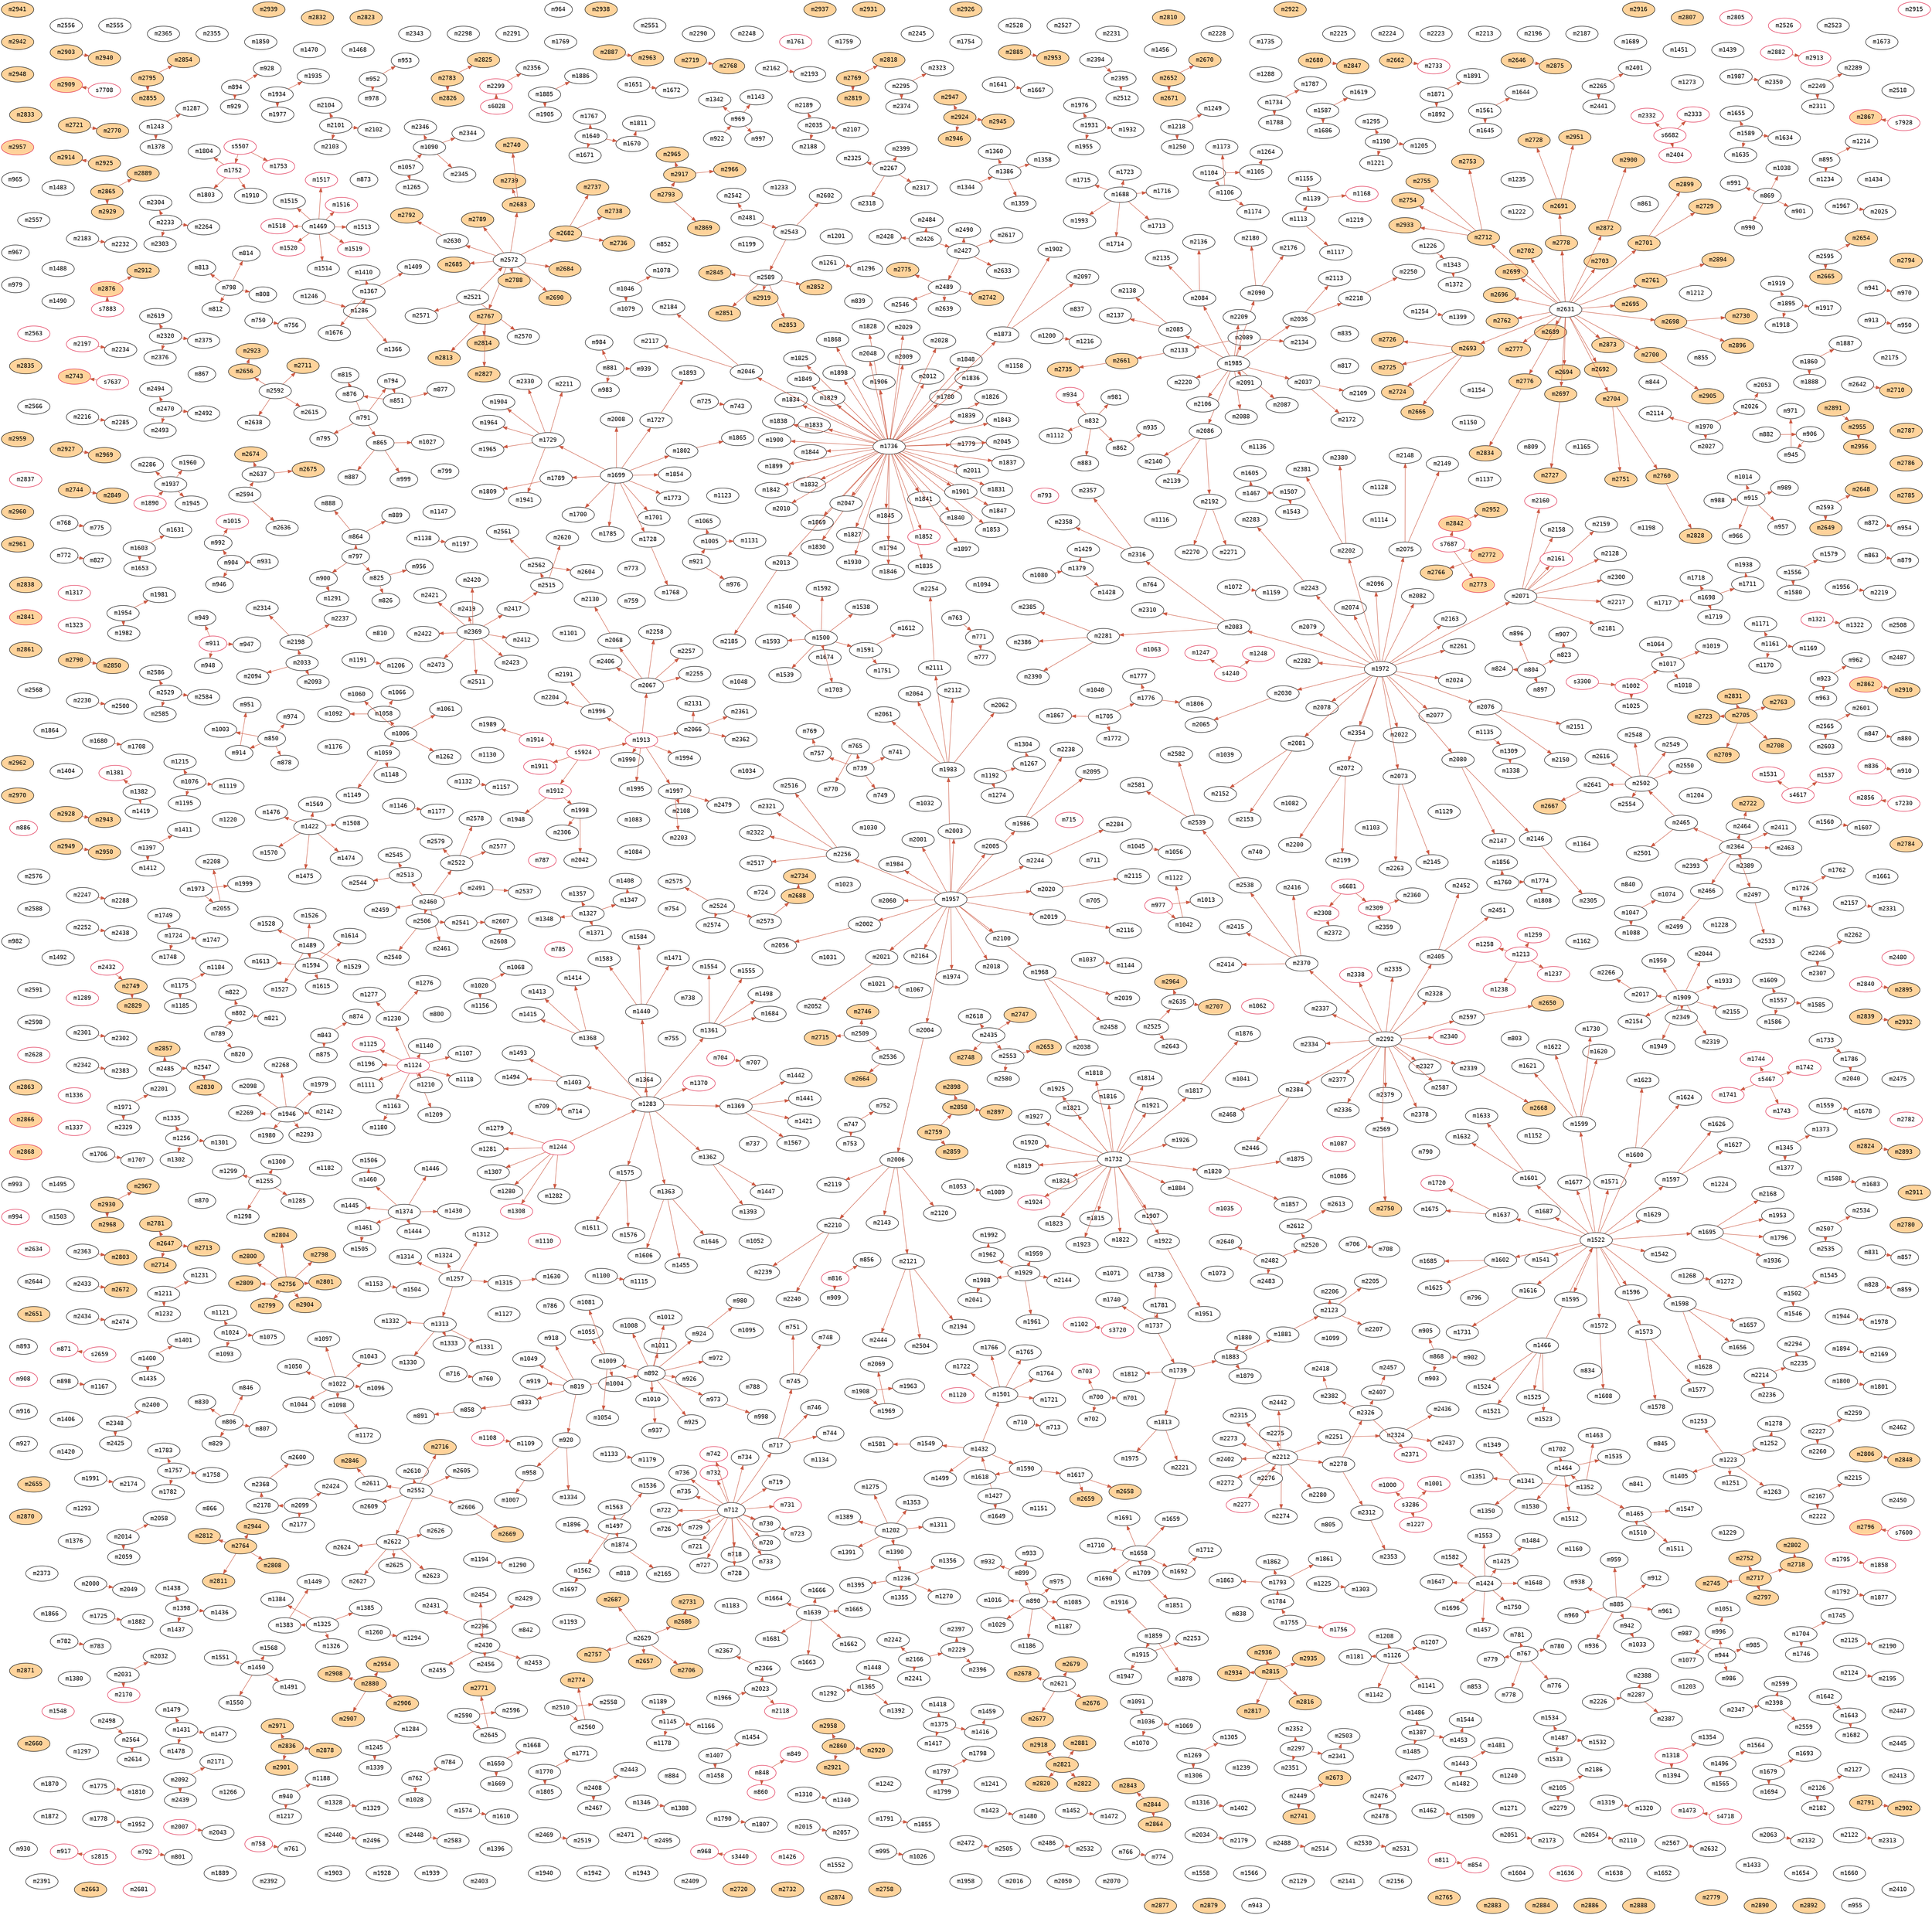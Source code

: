 digraph infections {
	graph [
		charset = "UTF-8",
		layout = fdp
	];
	node [
		fontname="Inconsolata",
		fontcolor = black,
		style = "solid,filled",
		color = black
		fillcolor = white
	];
	edge [
		color = coral3
	];
	m700;
	m701;
	m702;
	m703[color=crimson];
	m704[color=crimson];
	m705;
	m706;
	m707;
	m708;
	m709;
	m710;
	m711;
	m712;
	m713;
	m714;
	m715[color=crimson];
	m716;
	m717;
	m718;
	m719;
	m720;
	m721;
	m722;
	m723;
	m724;
	m725;
	m726;
	m727;
	m728;
	m729;
	m730;
	m731[color=crimson];
	m732[color=crimson];
	m733;
	m734;
	m735;
	m736;
	m737;
	m738;
	m739;
	m740;
	m741;
	m742[color=crimson];
	m743;
	m744;
	m745;
	m746;
	m747;
	m748;
	m749;
	m750;
	m751;
	m752;
	m753;
	m754;
	m755;
	m756;
	m757;
	m758[color=crimson];
	m759;
	m760;
	m761;
	m762;
	m763;
	m764;
	m765;
	m766;
	m767;
	m768;
	m769;
	m770;
	m771;
	m772;
	m773;
	m774;
	m775;
	m776;
	m777;
	m778;
	m779;
	m780;
	m781;
	m782;
	m783;
	m784;
	m785[color=crimson];
	m786;
	m787[color=crimson];
	m788;
	m789;
	m790;
	m791;
	m792[color=crimson];
	m793[color=crimson];
	m794;
	m795;
	m796;
	m797;
	m798;
	m799;
	m800;
	m801;
	m802;
	m803;
	m804;
	m805;
	m806;
	m807;
	m808;
	m809;
	m810;
	m811[color=crimson];
	m812;
	m813;
	m814;
	m815;
	m816[color=crimson];
	m817;
	m818;
	m819;
	m820;
	m821;
	m822;
	m823;
	m824;
	m825;
	m826;
	m827;
	m828;
	m829;
	m830;
	m831;
	m832;
	m833;
	m834;
	m835;
	m836[color=crimson];
	m837;
	m838;
	m839;
	m840;
	m841;
	m842;
	m843;
	m844;
	m845;
	m846;
	m847;
	m848[color=crimson];
	m849[color=crimson];
	m850;
	m851;
	m852;
	m853;
	m854[color=crimson];
	m855;
	m856;
	m857;
	m858;
	m859;
	m860[color=crimson];
	m861;
	m862;
	m863;
	m864;
	m865;
	m866;
	m867;
	m868;
	m869;
	m870;
	m871[color=crimson];
	m872;
	m873;
	m874;
	m875;
	m876;
	m877;
	m878;
	m879;
	m880;
	m881;
	m882;
	m883;
	m884;
	m885;
	m886[color=crimson];
	m887;
	m888;
	m889;
	m890;
	m891;
	m892;
	m893;
	m894;
	m895;
	m896;
	m897;
	m898;
	m899;
	m900;
	m901;
	m902;
	m903;
	m904;
	m905;
	m906;
	m907;
	m908[color=crimson];
	m909;
	m910;
	m911[color=crimson];
	m912;
	m913;
	m914;
	m915;
	m916;
	m917[color=crimson];
	m918;
	m919;
	m920;
	m921;
	m922;
	m923;
	m924;
	m925;
	m926;
	m927;
	m928;
	m929;
	m930;
	m931;
	m932;
	m933;
	m934[color=crimson];
	m935;
	m936;
	m937;
	m938;
	m939;
	m940;
	m941;
	m942;
	m943;
	m944;
	m945;
	m946;
	m947;
	m948;
	m949;
	m950;
	m951;
	m952;
	m953;
	m954;
	m955;
	m956;
	m957;
	m958;
	m959;
	m960;
	m961;
	m962;
	m963;
	m964;
	m965;
	m966;
	m967;
	m968[color=crimson];
	m969;
	m970;
	m971;
	m972;
	m973;
	m974;
	m975;
	m976;
	m977[color=crimson];
	m978;
	m979;
	m980;
	m981;
	m982;
	m983;
	m984;
	m985;
	m986;
	m987;
	m988;
	m989;
	m990;
	m991;
	m992;
	m993;
	m994[color=crimson];
	m995;
	m996;
	m997;
	m998;
	m999;
	m1000[color=crimson];
	m1001[color=crimson];
	m1002[color=crimson];
	m1003;
	m1004;
	m1005;
	m1006;
	m1007;
	m1008;
	m1009;
	m1010;
	m1011;
	m1012;
	m1013;
	m1014;
	m1015[color=crimson];
	m1016;
	m1017;
	m1018;
	m1019;
	m1020;
	m1021;
	m1022;
	m1023;
	m1024;
	m1025;
	m1026;
	m1027;
	m1028;
	m1029;
	m1030;
	m1031;
	m1032;
	m1033;
	m1034;
	m1035[color=crimson];
	m1036;
	m1037;
	m1038;
	m1039;
	m1040;
	m1041;
	m1042;
	m1043;
	m1044;
	m1045;
	m1046;
	m1047;
	m1048;
	m1049;
	m1050;
	m1051;
	m1052;
	m1053;
	m1054;
	m1055;
	m1056;
	m1057;
	m1058;
	m1059;
	m1060;
	m1061;
	m1062[color=crimson];
	m1063[color=crimson];
	m1064;
	m1065;
	m1066;
	m1067;
	m1068;
	m1069;
	m1070;
	m1071;
	m1072;
	m1073;
	m1074;
	m1075;
	m1076;
	m1077;
	m1078;
	m1079;
	m1080;
	m1081;
	m1082;
	m1083;
	m1084;
	m1085;
	m1086;
	m1087[color=crimson];
	m1088;
	m1089;
	m1090;
	m1091;
	m1092;
	m1093;
	m1094;
	m1095;
	m1096;
	m1097;
	m1098;
	m1099;
	m1100;
	m1101;
	m1102[color=crimson];
	m1103;
	m1104;
	m1105;
	m1106;
	m1108[color=crimson];
	m1109;
	m1110[color=crimson];
	m1111;
	m1112;
	m1113;
	m1114;
	m1115;
	m1116;
	m1117;
	m1118;
	m1119;
	m1120[color=crimson];
	m1121;
	m1122;
	m1123;
	m1124[color=crimson];
	m1125[color=crimson];
	m1126;
	m1107;
	m1127;
	m1128;
	m1129;
	m1130;
	m1131;
	m1132;
	m1133;
	m1134;
	m1135;
	m1136;
	m1137;
	m1138;
	m1139;
	m1140;
	m1141;
	m1142;
	m1143;
	m1144;
	m1145;
	m1146;
	m1147;
	m1148;
	m1149;
	m1150;
	m1151;
	m1152;
	m1153;
	m1154;
	m1155;
	m1156;
	m1157;
	m1158;
	m1159;
	m1160;
	m1161;
	m1162;
	m1163;
	m1164;
	m1165;
	m1166;
	m1167;
	m1168[color=crimson];
	m1169;
	m1170;
	m1171;
	m1172;
	m1173;
	m1174;
	m1175;
	m1176;
	m1177;
	m1178;
	m1179;
	m1180;
	m1181;
	m1182;
	m1183;
	m1184;
	m1185;
	m1186;
	m1187;
	m1188;
	m1189;
	m1190;
	m1191;
	m1192;
	m1193;
	m1194;
	m1195;
	m1196;
	m1197;
	m1198;
	m1199;
	m1200;
	m1201;
	m1202;
	m1203;
	m1204;
	m1205;
	m1206;
	m1207;
	m1208;
	m1209;
	m1210;
	m1211;
	m1212;
	m1213[color=crimson];
	m1214;
	m1215;
	m1216;
	m1217;
	m1218;
	m1219;
	m1220;
	m1221;
	m1222;
	m1223;
	m1224;
	m1225;
	m1226;
	m1227[color=crimson];
	m1228;
	m1229;
	m1230;
	m1231;
	m1232;
	m1233;
	m1234;
	m1235;
	m1236;
	m1237[color=crimson];
	m1238[color=crimson];
	m1239;
	m1240;
	m1241;
	m1242;
	m1243;
	m1244[color=crimson];
	m1245;
	m1246;
	m1247[color=crimson];
	m1248[color=crimson];
	m1249;
	m1250;
	m1251;
	m1252;
	m1253;
	m1254;
	m1255;
	m1256;
	m1257;
	m1258[color=crimson];
	m1259[color=crimson];
	m1260;
	m1261;
	m1262;
	m1263;
	m1264;
	m1266;
	m1267;
	m1268;
	m1269;
	m1270;
	m1271;
	m1272;
	m1273;
	m1274;
	m1275;
	m1276;
	m1277;
	m1278;
	m1279;
	m1280;
	m1281;
	m1282;
	m1283;
	m1284;
	m1285;
	m1286;
	m1287;
	m1288;
	m1289[color=crimson];
	m1290;
	m1291;
	m1292;
	m1293;
	m1265;
	m1294;
	m1295;
	m1296;
	m1297;
	m1298;
	m1299;
	m1300;
	m1301;
	m1302;
	m1303;
	m1304;
	m1305;
	m1306;
	m1307;
	m1308[color=crimson];
	m1309;
	m1310;
	m1311;
	m1312;
	m1313;
	m1314;
	m1315;
	m1316;
	m1317[color=crimson];
	m1318[color=crimson];
	m1319;
	m1320;
	m1321[color=crimson];
	m1322;
	m1323[color=crimson];
	m1324;
	m1325;
	m1326;
	m1327;
	m1328;
	m1329;
	m1330;
	m1331;
	m1332;
	m1333;
	m1334;
	m1335;
	m1336[color=crimson];
	m1337[color=crimson];
	m1338;
	m1339;
	m1340;
	m1341;
	m1342;
	m1343;
	m1344;
	m1345;
	m1346;
	m1347;
	m1348;
	m1349;
	m1350;
	m1351;
	m1352;
	m1353;
	m1354;
	m1355;
	m1356;
	m1357;
	m1358;
	m1359;
	m1360;
	m1361;
	m1362;
	m1363;
	m1364;
	m1365;
	m1366;
	m1367;
	m1368;
	m1369;
	m1370[color=crimson];
	m1371;
	m1372;
	m1373;
	m1374;
	m1375;
	m1376;
	m1377;
	m1378;
	m1379;
	m1380;
	m1381[color=crimson];
	m1382;
	m1383;
	m1384;
	m1385;
	m1386;
	m1387;
	m1388;
	m1389;
	m1390;
	m1391;
	m1392;
	m1393;
	m1394;
	m1395;
	m1396;
	m1397;
	m1398;
	m1399;
	m1400;
	m1401;
	m1402;
	m1403;
	m1404;
	m1405;
	m1406;
	m1407;
	m1408;
	m1409;
	m1410;
	m1411;
	m1412;
	m1413;
	m1414;
	m1415;
	m1416;
	m1417;
	m1418;
	m1419;
	m1420;
	m1421;
	m1422;
	m1423;
	m1424;
	m1425;
	m1426[color=crimson];
	m1427;
	m1428;
	m1429;
	m1430;
	m1431;
	m1432;
	m1433;
	m1434;
	m1435;
	m1436;
	m1437;
	m1438;
	m1439;
	m1440;
	m1441;
	m1442;
	m1443;
	m1444;
	m1445;
	m1446;
	m1447;
	m1448;
	m1449;
	m1450;
	m1451;
	m1452;
	m1453;
	m1454;
	m1455;
	m1456;
	m1457;
	m1458;
	m1459;
	m1460;
	m1461;
	m1462;
	m1463;
	m1464;
	m1465;
	m1466;
	m1467;
	m1468;
	m1469;
	m1470;
	m1471;
	m1472;
	m1473[color=crimson];
	m1474;
	m1475;
	m1476;
	m1477;
	m1478;
	m1479;
	m1480;
	m1481;
	m1482;
	m1483;
	m1484;
	m1485;
	m1486;
	m1487;
	m1488;
	m1489;
	m1490;
	m1491;
	m1492;
	m1493;
	m1494;
	m1495;
	m1496;
	m1497;
	m1498;
	m1499;
	m1500;
	m1501;
	m1502;
	m1503;
	m1504;
	m1505;
	m1506;
	m1507;
	m1508;
	m1509;
	m1510;
	m1511;
	m1512;
	m1513;
	m1514;
	m1515;
	m1516[color=crimson];
	m1517[color=crimson];
	m1518[color=crimson];
	m1519[color=crimson];
	m1520[color=crimson];
	m1521;
	m1522;
	m1523;
	m1524;
	m1525;
	m1526;
	m1527;
	m1528;
	m1529;
	m1530;
	m1531[color=crimson];
	m1532;
	m1533;
	m1534;
	m1535;
	m1536;
	m1537[color=crimson];
	m1538;
	m1539;
	m1540;
	m1541;
	m1542;
	m1543;
	m1544;
	m1545;
	m1546;
	m1547;
	m1548[color=crimson];
	m1549;
	m1550;
	m1551;
	m1552;
	m1553;
	m1554;
	m1555;
	m1556;
	m1557;
	m1558;
	m1559;
	m1560;
	m1561;
	m1562;
	m1563;
	m1564;
	m1565;
	m1566;
	m1567;
	m1568;
	m1569;
	m1570;
	m1571;
	m1572;
	m1573;
	m1574;
	m1575;
	m1576;
	m1577;
	m1578;
	m1579;
	m1580;
	m1581;
	m1582;
	m1583;
	m1584;
	m1585;
	m1586;
	m1587;
	m1588;
	m1589;
	m1590;
	m1591;
	m1592;
	m1593;
	m1594;
	m1595;
	m1596;
	m1597;
	m1598;
	m1599;
	m1600;
	m1601;
	m1602;
	m1603;
	m1604;
	m1605;
	m1606;
	m1607;
	m1608;
	m1609;
	m1610;
	m1611;
	m1612;
	m1613;
	m1614;
	m1615;
	m1616;
	m1617;
	m1618;
	m1619;
	m1620;
	m1621;
	m1622;
	m1623;
	m1624;
	m1625;
	m1626;
	m1627;
	m1628;
	m1629;
	m1630;
	m1631;
	m1632;
	m1633;
	m1634;
	m1635;
	m1636[color=crimson];
	m1637;
	m1638;
	m1639;
	m1640;
	m1641;
	m1642;
	m1643;
	m1644;
	m1645;
	m1646;
	m1647;
	m1648;
	m1649;
	m1650;
	m1651;
	m1652;
	m1653;
	m1654;
	m1655;
	m1656;
	m1657;
	m1658;
	m1659;
	m1660;
	m1661;
	m1662;
	m1663;
	m1664;
	m1665;
	m1666;
	m1667;
	m1668;
	m1669;
	m1670;
	m1671;
	m1672;
	m1673;
	m1674;
	m1675;
	m1676;
	m1677;
	m1678;
	m1679;
	m1680;
	m1681;
	m1682;
	m1683;
	m1684;
	m1685;
	m1686;
	m1687;
	m1688;
	m1689;
	m1690;
	m1691;
	m1692;
	m1693;
	m1694;
	m1695;
	m1696;
	m1697;
	m1698;
	m1699;
	m1700;
	m1701;
	m1702;
	m1703;
	m1704;
	m1705;
	m1706;
	m1707;
	m1708;
	m1709;
	m1710;
	m1711;
	m1712;
	m1713;
	m1714;
	m1715;
	m1716;
	m1717;
	m1718;
	m1719;
	m1720[color=crimson];
	m1721;
	m1722;
	m1723;
	m1724;
	m1725;
	m1726;
	m1727;
	m1728;
	m1729;
	m1730;
	m1731;
	m1732;
	m1733;
	m1734;
	m1735;
	m1736;
	m1737;
	m1738;
	m1739;
	m1740;
	m1741[color=crimson];
	m1742[color=crimson];
	m1743[color=crimson];
	m1744[color=crimson];
	m1745;
	m1746;
	m1747;
	m1748;
	m1749;
	m1750;
	m1751;
	m1752[color=crimson];
	m1753[color=crimson];
	m1754;
	m1755;
	m1756[color=crimson];
	m1757;
	m1758;
	m1759;
	m1760;
	m1761[color=crimson];
	m1762;
	m1763;
	m1764;
	m1765;
	m1766;
	m1767;
	m1768;
	m1769;
	m1770;
	m1771;
	m1772;
	m1773;
	m1774;
	m1775;
	m1776;
	m1777;
	m1778;
	m1779;
	m1780;
	m1781;
	m1782;
	m1783;
	m1784;
	m1785;
	m1786;
	m1787;
	m1788;
	m1789;
	m1790;
	m1791;
	m1792;
	m1793;
	m1794;
	m1795[color=crimson];
	m1796;
	m1797;
	m1798;
	m1799;
	m1800;
	m1801;
	m1802;
	m1803;
	m1804;
	m1805;
	m1806;
	m1807;
	m1808;
	m1809;
	m1810;
	m1811;
	m1812;
	m1813;
	m1814;
	m1815;
	m1816;
	m1817;
	m1818;
	m1819;
	m1820;
	m1821;
	m1822;
	m1823;
	m1824;
	m1825;
	m1826;
	m1827;
	m1828;
	m1829;
	m1830;
	m1831;
	m1832;
	m1833;
	m1834;
	m1835;
	m1836;
	m1837;
	m1838;
	m1839;
	m1840;
	m1841;
	m1842;
	m1843;
	m1844;
	m1845;
	m1846;
	m1847;
	m1848;
	m1849;
	m1850;
	m1851;
	m1852[color=crimson];
	m1853;
	m1854;
	m1855;
	m1856;
	m1857;
	m1858[color=crimson];
	m1859;
	m1860;
	m1861;
	m1862;
	m1863;
	m1864;
	m1865;
	m1866;
	m1867;
	m1868;
	m1869;
	m1870;
	m1871;
	m1872;
	m1873;
	m1874;
	m1875;
	m1876;
	m1877;
	m1878;
	m1879;
	m1880;
	m1881;
	m1882;
	m1883;
	m1884;
	m1885;
	m1886;
	m1887;
	m1888;
	m1889;
	m1890[color=crimson];
	m1891;
	m1892;
	m1893;
	m1894;
	m1895;
	m1896;
	m1897;
	m1898;
	m1899;
	m1900;
	m1901;
	m1902;
	m1903;
	m1904;
	m1905;
	m1906;
	m1907;
	m1908;
	m1909;
	m1910;
	m1911[color=crimson];
	m1912[color=crimson];
	m1913[color=crimson];
	m1914[color=crimson];
	m1915;
	m1916;
	m1917;
	m1918;
	m1919;
	m1920;
	m1921;
	m1922;
	m1923;
	m1924[color=crimson];
	m1925;
	m1926;
	m1927;
	m1928;
	m1929;
	m1930;
	m1931;
	m1932;
	m1933;
	m1934;
	m1935;
	m1936;
	m1937;
	m1938;
	m1939;
	m1940;
	m1941;
	m1942;
	m1943;
	m1944;
	m1945;
	m1946;
	m1947;
	m1948;
	m1949;
	m1950;
	m1951;
	m1952;
	m1953;
	m1954;
	m1955;
	m1956;
	m1957;
	m1958;
	m1959;
	m1960;
	m1961;
	m1962;
	m1963;
	m1964;
	m1965;
	m1966;
	m1967;
	m1968;
	m1969;
	m1970;
	m1971;
	m1972;
	m1973;
	m1974;
	m1975;
	m1976;
	m1977;
	m1978;
	m1979;
	m1980;
	m1981;
	m1982;
	m1983;
	m1984;
	m1985;
	m1986;
	m1987;
	m1988;
	m1989;
	m1990;
	m1991;
	m1992;
	m1993;
	m1994;
	m1995;
	m1996;
	m1997;
	m1998;
	m1999;
	m2000;
	m2001;
	m2002;
	m2003;
	m2004;
	m2005;
	m2006;
	m2007[color=crimson];
	m2008;
	m2009;
	m2010;
	m2011;
	m2012;
	m2013;
	m2014;
	m2015;
	m2016;
	m2017;
	m2018;
	m2019;
	m2020;
	m2021;
	m2022;
	m2023;
	m2024;
	m2025;
	m2026;
	m2027;
	m2028;
	m2029;
	m2030;
	m2031;
	m2032;
	m2033;
	m2034;
	m2035;
	m2036;
	m2037;
	m2038;
	m2039;
	m2040;
	m2041;
	m2042;
	m2043;
	m2044;
	m2045;
	m2046;
	m2047;
	m2048;
	m2049;
	m2050;
	m2051;
	m2052;
	m2053;
	m2054;
	m2055;
	m2056;
	m2057;
	m2058;
	m2059;
	m2060;
	m2061;
	m2062;
	m2063;
	m2064;
	m2065;
	m2066;
	m2067;
	m2068;
	m2069;
	m2070;
	m2071;
	m2072;
	m2073;
	m2074;
	m2075;
	m2076;
	m2077;
	m2078;
	m2079;
	m2080;
	m2081;
	m2082;
	m2083;
	m2084;
	m2085;
	m2086;
	m2087;
	m2088;
	m2089;
	m2090;
	m2091;
	m2092;
	m2093;
	m2094;
	m2095;
	m2096;
	m2097;
	m2098;
	m2099;
	m2100;
	m2101;
	m2102;
	m2103;
	m2104;
	m2105;
	m2106;
	m2107;
	m2108;
	m2109;
	m2110;
	m2111;
	m2112;
	m2113;
	m2114;
	m2115;
	m2116;
	m2117;
	m2118[color=crimson];
	m2119;
	m2120;
	m2121;
	m2122;
	m2123;
	m2124;
	m2125;
	m2126;
	m2127;
	m2128;
	m2129;
	m2130;
	m2131;
	m2132;
	m2133;
	m2134;
	m2135;
	m2136;
	m2137;
	m2138;
	m2139;
	m2140;
	m2141;
	m2142;
	m2143;
	m2144;
	m2145;
	m2146;
	m2147;
	m2148;
	m2149;
	m2150;
	m2151;
	m2152;
	m2153;
	m2154;
	m2155;
	m2156;
	m2157;
	m2158;
	m2159;
	m2160[color=crimson];
	m2161[color=crimson];
	m2162;
	m2163;
	m2164;
	m2165;
	m2166;
	m2167;
	m2168;
	m2169;
	m2170[color=crimson];
	m2171;
	m2172;
	m2173;
	m2174;
	m2175;
	m2176;
	m2177;
	m2178;
	m2179;
	m2180;
	m2181;
	m2182;
	m2183;
	m2184;
	m2185;
	m2186;
	m2187;
	m2188;
	m2189;
	m2190;
	m2191;
	m2192;
	m2193;
	m2194;
	m2195;
	m2196;
	m2197[color=crimson];
	m2198;
	m2199;
	m2200;
	m2201;
	m2202;
	m2203;
	m2204;
	m2205;
	m2206;
	m2207;
	m2208;
	m2209;
	m2210;
	m2211;
	m2212;
	m2213;
	m2214;
	m2215;
	m2216;
	m2217;
	m2218;
	m2219;
	m2220;
	m2221;
	m2222;
	m2223;
	m2224;
	m2225;
	m2226;
	m2227;
	m2228;
	m2229;
	m2230;
	m2231;
	m2232;
	m2233;
	m2234;
	m2235;
	m2236;
	m2237;
	m2238;
	m2239;
	m2240;
	m2241;
	m2242;
	m2243;
	m2244;
	m2245;
	m2246;
	m2247;
	m2248;
	m2249;
	m2250;
	m2251;
	m2252;
	m2253;
	m2254;
	m2255;
	m2256;
	m2257;
	m2258;
	m2259;
	m2260;
	m2261;
	m2262;
	m2263;
	m2264;
	m2265;
	m2266;
	m2267;
	m2268;
	m2269;
	m2270;
	m2271;
	m2272;
	m2273;
	m2274;
	m2275;
	m2276;
	m2277[color=crimson];
	m2278;
	m2279;
	m2280;
	m2281;
	m2282;
	m2283;
	m2284;
	m2285;
	m2286;
	m2287;
	m2288;
	m2289;
	m2290;
	m2291;
	m2292;
	m2293;
	m2294;
	m2295;
	m2296;
	m2297;
	m2298;
	m2299[color=crimson];
	m2300;
	m2301;
	m2302;
	m2303;
	m2304;
	m2305;
	m2306;
	m2307;
	m2308[color=crimson];
	m2309[color=crimson];
	m2310;
	m2311;
	m2312;
	m2313;
	m2314;
	m2315;
	m2316;
	m2317;
	m2318;
	m2319;
	m2320;
	m2321;
	m2322;
	m2323;
	m2324;
	m2325;
	m2326;
	m2327;
	m2328;
	m2329;
	m2330;
	m2331;
	m2332[color=crimson];
	m2333[color=crimson];
	m2334;
	m2335;
	m2336;
	m2337;
	m2338[color=crimson];
	m2339;
	m2340[color=crimson];
	m2341;
	m2342;
	m2343;
	m2344;
	m2345;
	m2346;
	m2347;
	m2348;
	m2349;
	m2350;
	m2351;
	m2352;
	m2353;
	m2354;
	m2355;
	m2356;
	m2357;
	m2358;
	m2359;
	m2360;
	m2361;
	m2362;
	m2363;
	m2364;
	m2365;
	m2366;
	m2367;
	m2368;
	m2369;
	m2370;
	m2371[color=crimson];
	m2372;
	m2373;
	m2374;
	m2375;
	m2376;
	m2377;
	m2378;
	m2379;
	m2380;
	m2381;
	m2382;
	m2383;
	m2384;
	m2385;
	m2386;
	m2387;
	m2388;
	m2389;
	m2390;
	m2391;
	m2392;
	m2393;
	m2394;
	m2395;
	m2396;
	m2397;
	m2398;
	m2399;
	m2400;
	m2401;
	m2402;
	m2403;
	m2404[color=crimson];
	m2405;
	m2406;
	m2407;
	m2408;
	m2409;
	m2410;
	m2411;
	m2412;
	m2413;
	m2414;
	m2415;
	m2416;
	m2417;
	m2418;
	m2419;
	m2420;
	m2421;
	m2422;
	m2423;
	m2424;
	m2425;
	m2426;
	m2427;
	m2428;
	m2429;
	m2430;
	m2431;
	m2432[color=crimson];
	m2433;
	m2434;
	m2435;
	m2436;
	m2437;
	m2438;
	m2439;
	m2440;
	m2441;
	m2442;
	m2443;
	m2444;
	m2445;
	m2446;
	m2447;
	m2448;
	m2449;
	m2450;
	m2451;
	m2452;
	m2453;
	m2454;
	m2455;
	m2456;
	m2457;
	m2458;
	m2459;
	m2460;
	m2461;
	m2462;
	m2463;
	m2464;
	m2465;
	m2466;
	m2467;
	m2468;
	m2469;
	m2470;
	m2471;
	m2472;
	m2473;
	m2474;
	m2475;
	m2476;
	m2477;
	m2478;
	m2479;
	m2480[color=crimson];
	m2481;
	m2482;
	m2483;
	m2484;
	m2485;
	m2486;
	m2487;
	m2488;
	m2489;
	m2490;
	m2491;
	m2492;
	m2493;
	m2494;
	m2495;
	m2496;
	m2497;
	m2498;
	m2499;
	m2500;
	m2501;
	m2502;
	m2503;
	m2504;
	m2505;
	m2506;
	m2507;
	m2508;
	m2509;
	m2510;
	m2511;
	m2512;
	m2513;
	m2514;
	m2515;
	m2516;
	m2517;
	m2518;
	m2519;
	m2520;
	m2521;
	m2522;
	m2523;
	m2524;
	m2525;
	m2526[color=crimson];
	m2527;
	m2528;
	m2529;
	m2530;
	m2531;
	m2532;
	m2533;
	m2534;
	m2535;
	m2536;
	m2537;
	m2538;
	m2539;
	m2540;
	m2541;
	m2542;
	m2543;
	m2544;
	m2545;
	m2546;
	m2547;
	m2548;
	m2549;
	m2550;
	m2551;
	m2552;
	m2553;
	m2554;
	m2555;
	m2556;
	m2557;
	m2558;
	m2559;
	m2560;
	m2561;
	m2562;
	m2563[color=crimson];
	m2564;
	m2565;
	m2566;
	m2567;
	m2568;
	m2569;
	m2570;
	m2571;
	m2572;
	m2573;
	m2574;
	m2575;
	m2576;
	m2577;
	m2578;
	m2579;
	m2580;
	m2581;
	m2582;
	m2583;
	m2584;
	m2585;
	m2586;
	m2587;
	m2588;
	m2589;
	m2590;
	m2591;
	m2592;
	m2593;
	m2594;
	m2595;
	m2596;
	m2597;
	m2598;
	m2599;
	m2600;
	m2601;
	m2602;
	m2603;
	m2604;
	m2605;
	m2606;
	m2607;
	m2608;
	m2609;
	m2610;
	m2611;
	m2612;
	m2613;
	m2614;
	m2615;
	m2616;
	m2617;
	m2618;
	m2619;
	m2620;
	m2621;
	m2622;
	m2623;
	m2624;
	m2625;
	m2626;
	m2627;
	m2628[color=crimson];
	m2629;
	m2630;
	m2631;
	m2632;
	m2633;
	m2634[color=crimson];
	m2635;
	m2636;
	m2637;
	m2638;
	m2639;
	m2640;
	m2641;
	m2642;
	m2643;
	m2644;
	m2645;
	m2646[fillcolor=burlywood1];
	m2647[fillcolor=burlywood1];
	m2648[fillcolor=burlywood1];
	m2649[fillcolor=burlywood1];
	m2650[fillcolor=burlywood1];
	m2651[fillcolor=burlywood1];
	m2652[fillcolor=burlywood1];
	m2653[fillcolor=burlywood1];
	m2654[fillcolor=burlywood1];
	m2655[fillcolor=burlywood1];
	m2656[fillcolor=burlywood1];
	m2657[fillcolor=burlywood1];
	m2658[fillcolor=burlywood1];
	m2659[fillcolor=burlywood1];
	m2660[fillcolor=burlywood1];
	m2661[fillcolor=burlywood1];
	m2662[fillcolor=burlywood1];
	m2663[fillcolor=burlywood1];
	m2664[fillcolor=burlywood1];
	m2665[fillcolor=burlywood1];
	m2666[fillcolor=burlywood1];
	m2667[fillcolor=burlywood1];
	m2668[fillcolor=burlywood1];
	m2669[fillcolor=burlywood1];
	m2670[fillcolor=burlywood1];
	m2671[fillcolor=burlywood1];
	m2672[fillcolor=burlywood1];
	m2673[fillcolor=burlywood1];
	m2674[fillcolor=burlywood1];
	m2675[fillcolor=burlywood1];
	m2676[fillcolor=burlywood1];
	m2677[fillcolor=burlywood1];
	m2678[fillcolor=burlywood1];
	m2679[fillcolor=burlywood1];
	m2680[fillcolor=burlywood1];
	m2681[color=crimson];
	m2682[fillcolor=burlywood1];
	m2683[fillcolor=burlywood1];
	m2684[fillcolor=burlywood1];
	m2685[fillcolor=burlywood1];
	m2686[fillcolor=burlywood1];
	m2687[fillcolor=burlywood1];
	m2688[fillcolor=burlywood1];
	m2689[fillcolor=burlywood1];
	m2690[fillcolor=burlywood1];
	m2691[fillcolor=burlywood1];
	m2692[fillcolor=burlywood1];
	m2693[fillcolor=burlywood1];
	m2694[fillcolor=burlywood1];
	m2695[fillcolor=burlywood1];
	m2696[fillcolor=burlywood1];
	m2697[fillcolor=burlywood1];
	m2698[fillcolor=burlywood1];
	m2699[fillcolor=burlywood1];
	m2700[fillcolor=burlywood1];
	m2701[fillcolor=burlywood1];
	m2702[fillcolor=burlywood1];
	m2703[fillcolor=burlywood1];
	m2704[fillcolor=burlywood1];
	m2705[fillcolor=burlywood1];
	m2706[fillcolor=burlywood1];
	m2707[fillcolor=burlywood1];
	m2708[fillcolor=burlywood1];
	m2709[fillcolor=burlywood1];
	m2710[fillcolor=burlywood1];
	m2711[fillcolor=burlywood1];
	m2712[fillcolor=burlywood1];
	m2713[fillcolor=burlywood1];
	m2714[fillcolor=burlywood1];
	m2715[fillcolor=burlywood1];
	m2716[fillcolor=burlywood1];
	m2717[fillcolor=burlywood1];
	m2718[fillcolor=burlywood1];
	m2719[fillcolor=burlywood1];
	m2720[fillcolor=burlywood1];
	m2721[fillcolor=burlywood1];
	m2722[fillcolor=burlywood1];
	m2723[fillcolor=burlywood1];
	m2724[fillcolor=burlywood1];
	m2725[fillcolor=burlywood1];
	m2726[fillcolor=burlywood1];
	m2727[fillcolor=burlywood1];
	m2728[fillcolor=burlywood1];
	m2729[fillcolor=burlywood1];
	m2730[fillcolor=burlywood1];
	m2731[fillcolor=burlywood1];
	m2732[fillcolor=burlywood1];
	m2733[color=crimson];
	m2734[fillcolor=burlywood1];
	m2735[fillcolor=burlywood1];
	m2736[fillcolor=burlywood1];
	m2737[fillcolor=burlywood1];
	m2738[fillcolor=burlywood1];
	m2739[fillcolor=burlywood1];
	m2740[fillcolor=burlywood1];
	m2741[fillcolor=burlywood1];
	m2742[fillcolor=burlywood1];
	m2743[color=crimson,fillcolor=burlywood1];
	m2744[fillcolor=burlywood1];
	m2745[fillcolor=burlywood1];
	m2746[fillcolor=burlywood1];
	m2747[fillcolor=burlywood1];
	m2748[fillcolor=burlywood1];
	m2749[fillcolor=burlywood1];
	m2750[fillcolor=burlywood1];
	m2751[fillcolor=burlywood1];
	m2752[fillcolor=burlywood1];
	m2753[fillcolor=burlywood1];
	m2754[fillcolor=burlywood1];
	m2755[fillcolor=burlywood1];
	m2756[fillcolor=burlywood1];
	m2757[fillcolor=burlywood1];
	m2758[fillcolor=burlywood1];
	m2759[fillcolor=burlywood1];
	m2760[fillcolor=burlywood1];
	m2761[fillcolor=burlywood1];
	m2762[fillcolor=burlywood1];
	m2763[fillcolor=burlywood1];
	m2764[fillcolor=burlywood1];
	m2765[fillcolor=burlywood1];
	m2766[fillcolor=burlywood1];
	m2767[fillcolor=burlywood1];
	m2768[fillcolor=burlywood1];
	m2769[fillcolor=burlywood1];
	m2770[fillcolor=burlywood1];
	m2771[fillcolor=burlywood1];
	m2772[color=crimson,fillcolor=burlywood1];
	m2773[color=crimson,fillcolor=burlywood1];
	m2774[fillcolor=burlywood1];
	m2775[fillcolor=burlywood1];
	m2776[fillcolor=burlywood1];
	m2777[fillcolor=burlywood1];
	m2778[fillcolor=burlywood1];
	m2779[fillcolor=burlywood1];
	m2780[fillcolor=burlywood1];
	m2781[fillcolor=burlywood1];
	m2782[color=crimson];
	m2783[fillcolor=burlywood1];
	m2784[fillcolor=burlywood1];
	m2785[fillcolor=burlywood1];
	m2786[fillcolor=burlywood1];
	m2787[fillcolor=burlywood1];
	m2788[fillcolor=burlywood1];
	m2789[fillcolor=burlywood1];
	m2790[fillcolor=burlywood1];
	m2791[fillcolor=burlywood1];
	m2792[fillcolor=burlywood1];
	m2793[fillcolor=burlywood1];
	m2794[fillcolor=burlywood1];
	m2795[fillcolor=burlywood1];
	m2796[color=crimson,fillcolor=burlywood1];
	m2797[fillcolor=burlywood1];
	m2798[fillcolor=burlywood1];
	m2799[fillcolor=burlywood1];
	m2800[fillcolor=burlywood1];
	m2801[fillcolor=burlywood1];
	m2802[fillcolor=burlywood1];
	m2803[fillcolor=burlywood1];
	m2804[fillcolor=burlywood1];
	m2805[color=crimson];
	m2806[fillcolor=burlywood1];
	m2807[fillcolor=burlywood1];
	m2808[fillcolor=burlywood1];
	m2809[fillcolor=burlywood1];
	m2810[fillcolor=burlywood1];
	m2811[fillcolor=burlywood1];
	m2812[fillcolor=burlywood1];
	m2813[fillcolor=burlywood1];
	m2814[fillcolor=burlywood1];
	m2815[fillcolor=burlywood1];
	m2816[fillcolor=burlywood1];
	m2817[fillcolor=burlywood1];
	m2818[fillcolor=burlywood1];
	m2819[fillcolor=burlywood1];
	m2820[fillcolor=burlywood1];
	m2821[fillcolor=burlywood1];
	m2822[fillcolor=burlywood1];
	m2823[fillcolor=burlywood1];
	m2824[fillcolor=burlywood1];
	m2825[fillcolor=burlywood1];
	m2826[fillcolor=burlywood1];
	m2827[fillcolor=burlywood1];
	m2828[fillcolor=burlywood1];
	m2829[fillcolor=burlywood1];
	m2830[fillcolor=burlywood1];
	m2831[fillcolor=burlywood1];
	m2832[fillcolor=burlywood1];
	m2833[fillcolor=burlywood1];
	m2834[fillcolor=burlywood1];
	m2835[fillcolor=burlywood1];
	m2836[fillcolor=burlywood1];
	m2837[color=crimson];
	m2838[fillcolor=burlywood1];
	m2839[fillcolor=burlywood1];
	m2840[color=crimson];
	m2841[color=crimson,fillcolor=burlywood1];
	m2842[color=crimson,fillcolor=burlywood1];
	m2843[fillcolor=burlywood1];
	m2844[fillcolor=burlywood1];
	m2845[fillcolor=burlywood1];
	m2846[fillcolor=burlywood1];
	m2847[fillcolor=burlywood1];
	m2848[fillcolor=burlywood1];
	m2849[fillcolor=burlywood1];
	m2850[fillcolor=burlywood1];
	m2851[fillcolor=burlywood1];
	m2852[fillcolor=burlywood1];
	m2853[fillcolor=burlywood1];
	m2854[fillcolor=burlywood1];
	m2855[fillcolor=burlywood1];
	m2856[color=crimson];
	m2857[fillcolor=burlywood1];
	m2858[fillcolor=burlywood1];
	m2859[fillcolor=burlywood1];
	m2860[fillcolor=burlywood1];
	m2861[fillcolor=burlywood1];
	m2862[color=crimson,fillcolor=burlywood1];
	m2863[fillcolor=burlywood1];
	m2864[fillcolor=burlywood1];
	m2865[fillcolor=burlywood1];
	m2866[color=crimson,fillcolor=burlywood1];
	m2867[color=crimson,fillcolor=burlywood1];
	m2868[color=crimson,fillcolor=burlywood1];
	m2869[fillcolor=burlywood1];
	m2870[fillcolor=burlywood1];
	m2871[fillcolor=burlywood1];
	m2872[fillcolor=burlywood1];
	m2873[fillcolor=burlywood1];
	m2874[fillcolor=burlywood1];
	m2875[fillcolor=burlywood1];
	m2876[color=crimson,fillcolor=burlywood1];
	m2877[fillcolor=burlywood1];
	m2878[fillcolor=burlywood1];
	m2879[fillcolor=burlywood1];
	m2880[fillcolor=burlywood1];
	m2881[fillcolor=burlywood1];
	m2882[color=crimson];
	m2883[fillcolor=burlywood1];
	m2884[fillcolor=burlywood1];
	m2885[fillcolor=burlywood1];
	m2886[fillcolor=burlywood1];
	m2887[fillcolor=burlywood1];
	m2888[fillcolor=burlywood1];
	m2889[fillcolor=burlywood1];
	m2890[fillcolor=burlywood1];
	m2891[fillcolor=burlywood1];
	m2892[fillcolor=burlywood1];
	m2893[fillcolor=burlywood1];
	m2894[fillcolor=burlywood1];
	m2895[fillcolor=burlywood1];
	m2896[fillcolor=burlywood1];
	m2897[fillcolor=burlywood1];
	m2898[fillcolor=burlywood1];
	m2899[fillcolor=burlywood1];
	m2900[fillcolor=burlywood1];
	m2901[fillcolor=burlywood1];
	m2902[fillcolor=burlywood1];
	m2903[fillcolor=burlywood1];
	m2904[fillcolor=burlywood1];
	m2905[fillcolor=burlywood1];
	m2906[fillcolor=burlywood1];
	m2907[fillcolor=burlywood1];
	m2908[fillcolor=burlywood1];
	m2909[color=crimson,fillcolor=burlywood1];
	m2910[fillcolor=burlywood1];
	m2911[fillcolor=burlywood1];
	m2912[fillcolor=burlywood1];
	m2913[color=crimson];
	m2914[fillcolor=burlywood1];
	m2915[color=crimson];
	m2916[fillcolor=burlywood1];
	m2917[fillcolor=burlywood1];
	m2918[fillcolor=burlywood1];
	m2919[fillcolor=burlywood1];
	m2920[fillcolor=burlywood1];
	m2921[fillcolor=burlywood1];
	m2922[fillcolor=burlywood1];
	m2923[fillcolor=burlywood1];
	m2924[fillcolor=burlywood1];
	m2925[fillcolor=burlywood1];
	m2926[fillcolor=burlywood1];
	m2927[fillcolor=burlywood1];
	m2928[fillcolor=burlywood1];
	m2929[fillcolor=burlywood1];
	m2930[fillcolor=burlywood1];
	m2931[fillcolor=burlywood1];
	m2932[fillcolor=burlywood1];
	m2933[fillcolor=burlywood1];
	m2934[fillcolor=burlywood1];
	m2935[fillcolor=burlywood1];
	m2936[fillcolor=burlywood1];
	m2937[fillcolor=burlywood1];
	m2938[fillcolor=burlywood1];
	m2939[fillcolor=burlywood1];
	m2940[fillcolor=burlywood1];
	m2941[fillcolor=burlywood1];
	m2942[fillcolor=burlywood1];
	m2943[fillcolor=burlywood1];
	m2944[fillcolor=burlywood1];
	m2945[fillcolor=burlywood1];
	m2946[fillcolor=burlywood1];
	m2947[fillcolor=burlywood1];
	m2948[fillcolor=burlywood1];
	m2949[fillcolor=burlywood1];
	m2950[fillcolor=burlywood1];
	m2951[fillcolor=burlywood1];
	m2952[fillcolor=burlywood1];
	m2953[fillcolor=burlywood1];
	m2954[fillcolor=burlywood1];
	m2955[fillcolor=burlywood1];
	m2956[fillcolor=burlywood1];
	m2957[color=crimson,fillcolor=burlywood1];
	m2958[fillcolor=burlywood1];
	m2959[fillcolor=burlywood1];
	m2960[fillcolor=burlywood1];
	m2961[fillcolor=burlywood1];
	m2962[fillcolor=burlywood1];
	m2963[fillcolor=burlywood1];
	m2964[fillcolor=burlywood1];
	m2965[fillcolor=burlywood1];
	m2966[fillcolor=burlywood1];
	m2967[fillcolor=burlywood1];
	m2968[fillcolor=burlywood1];
	m2969[fillcolor=burlywood1];
	m2970[fillcolor=burlywood1];
	m2971[fillcolor=burlywood1];
	s2659[color=crimson];
	s2815[color=crimson];
	s3286[color=crimson];
	s3300[color=crimson];
	s3440[color=crimson];
	s3720[color=crimson];
	s4240[color=crimson];
	s4617[color=crimson];
	s4718[color=crimson];
	s5467[color=crimson];
	s5507[color=crimson];
	s5924[color=crimson];
	s6028[color=crimson];
	s6681[color=crimson];
	s6682[color=crimson];
	s7230[color=crimson];
	s7600[color=crimson];
	s7637[color=crimson];
	s7687[color=crimson];
	s7708[color=crimson];
	s7883[color=crimson];
	s7928[color=crimson];
	m700->m701;
	m700->m702;
	m700->m703;
	m704->m707;
	m706->m708;
	m710->m713;
	m709->m714;
	m712->m717;
	m712->m718;
	m712->m719;
	m712->m720;
	m712->m721;
	m712->m722;
	m712->m723;
	m712->m726;
	m712->m727;
	m712->m728;
	m712->m729;
	m712->m730;
	m712->m731;
	m712->m732;
	m712->m733;
	m712->m734;
	m712->m735;
	m712->m736;
	m739->m741;
	m712->m742;
	m725->m743;
	m717->m744;
	m717->m745;
	m717->m746;
	m745->m748;
	m739->m749;
	m745->m751;
	m747->m752;
	m747->m753;
	m750->m756;
	m739->m757;
	m716->m760;
	m758->m761;
	m739->m765;
	m757->m769;
	m765->m770;
	m763->m771;
	m766->m774;
	m768->m775;
	m767->m776;
	m771->m777;
	m767->m778;
	m767->m779;
	m767->m780;
	m767->m781;
	m782->m783;
	m762->m784;
	m791->m794;
	m791->m795;
	m792->m801;
	m789->m802;
	m806->m807;
	m798->m808;
	m798->m812;
	m798->m813;
	m798->m814;
	m791->m815;
	m789->m820;
	m802->m821;
	m802->m822;
	m804->m823;
	m804->m824;
	m797->m825;
	m825->m826;
	m772->m827;
	m806->m829;
	m806->m830;
	m819->m833;
	m806->m846;
	m848->m849;
	m794->m851;
	m811->m854;
	m816->m856;
	m831->m857;
	m833->m858;
	m828->m859;
	m848->m860;
	m832->m862;
	m797->m864;
	m791->m865;
	s2659->m871;
	m843->m874;
	m843->m875;
	m851->m876;
	m851->m877;
	m850->m878;
	m863->m879;
	m847->m880;
	m832->m883;
	m865->m887;
	m864->m888;
	m864->m889;
	m858->m891;
	m819->m892;
	m804->m896;
	m804->m897;
	m890->m899;
	m797->m900;
	m869->m901;
	m868->m902;
	m868->m903;
	m868->m905;
	m882->m906;
	m823->m907;
	m816->m909;
	m836->m910;
	m885->m912;
	m850->m914;
	s2815->m917;
	m819->m918;
	m819->m919;
	m819->m920;
	m892->m924;
	m892->m925;
	m892->m926;
	m894->m928;
	m894->m929;
	m904->m931;
	m899->m932;
	m899->m933;
	m832->m934;
	m862->m935;
	m885->m936;
	m892->m937;
	m885->m938;
	m881->m939;
	m885->m942;
	m906->m945;
	m904->m946;
	m911->m947;
	m911->m948;
	m911->m949;
	m913->m950;
	m914->m951;
	m952->m953;
	m872->m954;
	m825->m956;
	m915->m957;
	m920->m958;
	m885->m959;
	m885->m960;
	m885->m961;
	m923->m962;
	m923->m963;
	m915->m966;
	s3440->m968;
	m922->m969;
	m941->m970;
	m945->m971;
	m892->m972;
	m892->m973;
	m850->m974;
	m890->m975;
	m921->m976;
	m952->m978;
	m924->m980;
	m832->m981;
	m881->m983;
	m881->m984;
	m944->m985;
	m944->m986;
	m944->m987;
	m915->m988;
	m915->m989;
	m869->m990;
	m869->m991;
	m904->m992;
	m944->m996;
	m969->m997;
	m973->m998;
	m865->m999;
	s3286->m1000;
	s3286->m1001;
	s3300->m1002;
	m850->m1003;
	m1009->m1004;
	m921->m1005;
	m958->m1007;
	m892->m1008;
	m892->m1009;
	m892->m1010;
	m892->m1011;
	m892->m1012;
	m977->m1013;
	m915->m1014;
	m992->m1015;
	m890->m1016;
	m1002->m1017;
	m1017->m1018;
	m1017->m1019;
	m1002->m1025;
	m995->m1026;
	m865->m1027;
	m762->m1028;
	m890->m1029;
	m942->m1033;
	m869->m1038;
	m977->m1042;
	m1022->m1043;
	m1022->m1044;
	m819->m1049;
	m1022->m1050;
	m996->m1051;
	m1009->m1054;
	m1009->m1055;
	m1045->m1056;
	m1006->m1058;
	m1006->m1059;
	m1006->m1060;
	m1006->m1061;
	m1017->m1064;
	m1005->m1065;
	m1058->m1066;
	m1021->m1067;
	m1020->m1068;
	m1036->m1069;
	m1036->m1070;
	m1047->m1074;
	m1024->m1075;
	m996->m1077;
	m1046->m1078;
	m1046->m1079;
	m1009->m1081;
	m890->m1085;
	m1047->m1088;
	m1053->m1089;
	m1057->m1090;
	m1036->m1091;
	m1058->m1092;
	m1024->m1093;
	m1022->m1096;
	m1022->m1097;
	m1022->m1098;
	s3720->m1102;
	m1104->m1105;
	m1104->m1106;
	m1108->m1109;
	m1124->m1111;
	m832->m1112;
	m1100->m1115;
	m1113->m1117;
	m1124->m1118;
	m1076->m1119;
	m1024->m1121;
	m1042->m1122;
	m1124->m1125;
	m1124->m1107;
	m1005->m1131;
	m1113->m1139;
	m1124->m1140;
	m1126->m1141;
	m1126->m1142;
	m969->m1143;
	m1037->m1144;
	m1059->m1148;
	m1059->m1149;
	m1139->m1155;
	m1020->m1156;
	m1132->m1157;
	m1072->m1159;
	m1124->m1163;
	m1145->m1166;
	m898->m1167;
	m1139->m1168;
	m1161->m1169;
	m1161->m1170;
	m1161->m1171;
	m1098->m1172;
	m1106->m1173;
	m1106->m1174;
	m1146->m1177;
	m1145->m1178;
	m1133->m1179;
	m1163->m1180;
	m1126->m1181;
	m1175->m1184;
	m1175->m1185;
	m890->m1186;
	m890->m1187;
	m940->m1188;
	m1145->m1189;
	m1076->m1195;
	m1124->m1196;
	m1138->m1197;
	m1190->m1205;
	m1191->m1206;
	m1126->m1207;
	m1126->m1208;
	m1124->m1209;
	m1124->m1210;
	m895->m1214;
	m1076->m1215;
	m1200->m1216;
	m940->m1217;
	m1190->m1221;
	s3286->m1227;
	m1124->m1230;
	m1211->m1231;
	m1211->m1232;
	m895->m1234;
	m1202->m1236;
	m1213->m1237;
	m1213->m1238;
	s4240->m1247;
	s4240->m1248;
	m1218->m1249;
	m1218->m1250;
	m1223->m1251;
	m1223->m1252;
	m1223->m1253;
	m1213->m1258;
	m1213->m1259;
	m1006->m1262;
	m1223->m1263;
	m1105->m1264;
	m1192->m1267;
	m1236->m1270;
	m1268->m1272;
	m1192->m1274;
	m1202->m1275;
	m1230->m1276;
	m1230->m1277;
	m1252->m1278;
	m1244->m1279;
	m1244->m1280;
	m1244->m1281;
	m1244->m1282;
	m1244->m1283;
	m1245->m1284;
	m1255->m1285;
	m1246->m1286;
	m1243->m1287;
	m1194->m1290;
	m900->m1291;
	m1057->m1265;
	m1260->m1294;
	m1190->m1295;
	m1261->m1296;
	m1255->m1298;
	m1255->m1299;
	m1255->m1300;
	m1256->m1301;
	m1256->m1302;
	m1225->m1303;
	m1267->m1304;
	m1269->m1305;
	m1269->m1306;
	m1244->m1307;
	m1244->m1308;
	m1135->m1309;
	m1202->m1311;
	m1257->m1312;
	m1257->m1313;
	m1257->m1314;
	m1257->m1315;
	m1319->m1320;
	m1321->m1322;
	m1257->m1324;
	m1325->m1326;
	m1328->m1329;
	m1313->m1330;
	m1313->m1331;
	m1313->m1332;
	m1313->m1333;
	m920->m1334;
	m1256->m1335;
	m1309->m1338;
	m1245->m1339;
	m1310->m1340;
	m969->m1342;
	m1226->m1343;
	m1327->m1347;
	m1327->m1348;
	m1341->m1349;
	m1341->m1350;
	m1341->m1351;
	m1341->m1352;
	m1202->m1353;
	m1318->m1354;
	m1236->m1355;
	m1236->m1356;
	m1327->m1357;
	m1386->m1358;
	m1386->m1359;
	m1386->m1360;
	m1283->m1361;
	m1283->m1362;
	m1283->m1363;
	m1283->m1364;
	m1292->m1365;
	m1286->m1366;
	m1286->m1367;
	m1283->m1368;
	m1283->m1369;
	m1283->m1370;
	m1327->m1371;
	m1343->m1372;
	m1345->m1373;
	m1345->m1377;
	m1243->m1378;
	m1080->m1379;
	m1382->m1381;
	m1325->m1383;
	m1325->m1384;
	m1325->m1385;
	m1344->m1386;
	m1346->m1388;
	m1202->m1389;
	m1202->m1390;
	m1202->m1391;
	m1365->m1392;
	m1362->m1393;
	m1318->m1394;
	m1236->m1395;
	m1254->m1399;
	m1400->m1401;
	m1316->m1402;
	m1283->m1403;
	m1223->m1405;
	m1347->m1408;
	m1367->m1409;
	m1367->m1410;
	m1397->m1411;
	m1397->m1412;
	m1368->m1413;
	m1368->m1414;
	m1368->m1415;
	m1375->m1416;
	m1375->m1417;
	m1375->m1418;
	m1382->m1419;
	m1369->m1421;
	m1424->m1425;
	m1379->m1428;
	m1379->m1429;
	m1374->m1430;
	m1427->m1432;
	m1400->m1435;
	m1398->m1436;
	m1398->m1437;
	m1398->m1438;
	m1283->m1440;
	m1369->m1441;
	m1369->m1442;
	m1374->m1444;
	m1374->m1445;
	m1374->m1446;
	m1362->m1447;
	m1365->m1448;
	m1383->m1449;
	m1387->m1453;
	m1407->m1454;
	m1363->m1455;
	m1424->m1457;
	m1407->m1458;
	m1416->m1459;
	m1374->m1460;
	m1374->m1461;
	m1352->m1463;
	m1352->m1464;
	m1352->m1465;
	m1440->m1471;
	m1452->m1472;
	s4718->m1473;
	m1422->m1474;
	m1422->m1475;
	m1422->m1476;
	m1431->m1477;
	m1431->m1478;
	m1431->m1479;
	m1423->m1480;
	m1443->m1481;
	m1443->m1482;
	m1425->m1484;
	m1387->m1485;
	m1387->m1486;
	m1450->m1491;
	m1403->m1493;
	m1403->m1494;
	m1361->m1498;
	m1432->m1499;
	m1432->m1501;
	m1153->m1504;
	m1461->m1505;
	m1460->m1506;
	m1467->m1507;
	m1422->m1508;
	m1462->m1509;
	m1465->m1510;
	m1465->m1511;
	m1464->m1512;
	m1469->m1513;
	m1469->m1514;
	m1469->m1515;
	m1469->m1516;
	m1469->m1517;
	m1469->m1518;
	m1469->m1519;
	m1469->m1520;
	m1466->m1521;
	m1466->m1522;
	m1466->m1523;
	m1466->m1524;
	m1466->m1525;
	m1489->m1526;
	m1489->m1527;
	m1489->m1528;
	m1489->m1529;
	m1464->m1530;
	s4617->m1531;
	m1487->m1532;
	m1487->m1533;
	m1487->m1534;
	m1464->m1535;
	m1497->m1536;
	s4617->m1537;
	m1500->m1538;
	m1500->m1539;
	m1500->m1540;
	m1522->m1541;
	m1522->m1542;
	m1507->m1543;
	m1453->m1544;
	m1502->m1545;
	m1502->m1546;
	m1465->m1547;
	m1432->m1549;
	m1450->m1550;
	m1450->m1551;
	m1424->m1553;
	m1361->m1554;
	m1361->m1555;
	m1497->m1562;
	m1497->m1563;
	m1496->m1564;
	m1496->m1565;
	m1369->m1567;
	m1450->m1568;
	m1422->m1569;
	m1422->m1570;
	m1522->m1571;
	m1522->m1572;
	m1522->m1573;
	m1283->m1575;
	m1575->m1576;
	m1573->m1577;
	m1573->m1578;
	m1556->m1579;
	m1556->m1580;
	m1549->m1581;
	m1424->m1582;
	m1440->m1583;
	m1440->m1584;
	m1557->m1585;
	m1557->m1586;
	m1432->m1590;
	m1500->m1591;
	m1500->m1592;
	m1500->m1593;
	m1489->m1594;
	m1522->m1595;
	m1522->m1596;
	m1522->m1597;
	m1522->m1598;
	m1522->m1599;
	m1522->m1600;
	m1522->m1601;
	m1522->m1602;
	m1467->m1605;
	m1363->m1606;
	m1560->m1607;
	m1572->m1608;
	m1557->m1609;
	m1574->m1610;
	m1575->m1611;
	m1591->m1612;
	m1594->m1613;
	m1594->m1614;
	m1594->m1615;
	m1522->m1616;
	m1590->m1617;
	m1590->m1618;
	m1587->m1619;
	m1599->m1620;
	m1599->m1621;
	m1599->m1622;
	m1600->m1623;
	m1600->m1624;
	m1602->m1625;
	m1597->m1626;
	m1597->m1627;
	m1598->m1628;
	m1522->m1629;
	m1315->m1630;
	m1603->m1631;
	m1601->m1632;
	m1601->m1633;
	m1589->m1634;
	m1589->m1635;
	m1522->m1637;
	m1642->m1643;
	m1561->m1644;
	m1561->m1645;
	m1363->m1646;
	m1424->m1647;
	m1424->m1648;
	m1427->m1649;
	m1603->m1653;
	m1589->m1655;
	m1598->m1656;
	m1598->m1657;
	m1658->m1659;
	m1639->m1662;
	m1639->m1663;
	m1639->m1664;
	m1639->m1665;
	m1639->m1666;
	m1641->m1667;
	m1650->m1668;
	m1650->m1669;
	m1640->m1670;
	m1640->m1671;
	m1651->m1672;
	m1500->m1674;
	m1637->m1675;
	m1367->m1676;
	m1522->m1677;
	m1559->m1678;
	m1639->m1681;
	m1643->m1682;
	m1588->m1683;
	m1361->m1684;
	m1602->m1685;
	m1587->m1686;
	m1522->m1687;
	m1658->m1690;
	m1658->m1691;
	m1658->m1692;
	m1679->m1693;
	m1679->m1694;
	m1522->m1695;
	m1424->m1696;
	m1562->m1697;
	m1699->m1700;
	m1699->m1701;
	m1464->m1702;
	m1500->m1703;
	m1706->m1707;
	m1680->m1708;
	m1658->m1709;
	m1658->m1710;
	m1698->m1711;
	m1692->m1712;
	m1688->m1713;
	m1688->m1714;
	m1688->m1715;
	m1688->m1716;
	m1698->m1717;
	m1698->m1718;
	m1698->m1719;
	m1637->m1720;
	m1501->m1721;
	m1501->m1722;
	m1688->m1723;
	m1699->m1727;
	m1699->m1728;
	m1699->m1729;
	m1599->m1730;
	m1616->m1731;
	m1737->m1738;
	m1737->m1739;
	m1737->m1740;
	s5467->m1741;
	s5467->m1742;
	s5467->m1743;
	s5467->m1744;
	m1704->m1745;
	m1704->m1746;
	m1724->m1747;
	m1724->m1748;
	m1724->m1749;
	m1424->m1750;
	m1591->m1751;
	s5507->m1752;
	s5507->m1753;
	m1755->m1756;
	m1757->m1758;
	m1726->m1762;
	m1726->m1763;
	m1501->m1764;
	m1501->m1765;
	m1501->m1766;
	m1640->m1767;
	m1728->m1768;
	m1770->m1771;
	m1705->m1772;
	m1699->m1773;
	m1760->m1774;
	m1705->m1776;
	m1776->m1777;
	m1736->m1779;
	m1736->m1780;
	m1737->m1781;
	m1757->m1782;
	m1757->m1783;
	m1755->m1784;
	m1699->m1785;
	m1733->m1786;
	m1734->m1787;
	m1734->m1788;
	m1699->m1789;
	m1784->m1793;
	m1736->m1794;
	m1695->m1796;
	m1797->m1798;
	m1797->m1799;
	m1800->m1801;
	m1699->m1802;
	m1752->m1803;
	m1752->m1804;
	m1770->m1805;
	m1776->m1806;
	m1790->m1807;
	m1774->m1808;
	m1789->m1809;
	m1775->m1810;
	m1670->m1811;
	m1739->m1812;
	m1739->m1813;
	m1732->m1814;
	m1732->m1815;
	m1732->m1816;
	m1732->m1817;
	m1732->m1818;
	m1732->m1819;
	m1732->m1820;
	m1732->m1821;
	m1732->m1822;
	m1732->m1823;
	m1732->m1824;
	m1736->m1825;
	m1736->m1826;
	m1736->m1827;
	m1736->m1828;
	m1736->m1829;
	m1736->m1830;
	m1736->m1831;
	m1736->m1832;
	m1736->m1833;
	m1736->m1834;
	m1736->m1835;
	m1736->m1836;
	m1736->m1837;
	m1736->m1838;
	m1736->m1839;
	m1736->m1840;
	m1736->m1841;
	m1736->m1842;
	m1736->m1843;
	m1736->m1844;
	m1736->m1845;
	m1736->m1846;
	m1736->m1847;
	m1736->m1848;
	m1736->m1849;
	m1709->m1851;
	m1736->m1852;
	m1736->m1853;
	m1699->m1854;
	m1791->m1855;
	m1760->m1856;
	m1820->m1857;
	m1795->m1858;
	m1793->m1861;
	m1793->m1862;
	m1793->m1863;
	m1802->m1865;
	m1705->m1867;
	m1736->m1868;
	m1736->m1869;
	m1736->m1873;
	m1497->m1874;
	m1820->m1875;
	m1817->m1876;
	m1792->m1877;
	m1859->m1878;
	m1883->m1879;
	m1883->m1880;
	m1883->m1881;
	m1725->m1882;
	m1739->m1883;
	m1732->m1884;
	m1885->m1886;
	m1860->m1887;
	m1860->m1888;
	m1871->m1891;
	m1871->m1892;
	m1727->m1893;
	m1874->m1896;
	m1736->m1897;
	m1736->m1898;
	m1736->m1899;
	m1736->m1900;
	m1736->m1901;
	m1873->m1902;
	m1729->m1904;
	m1885->m1905;
	m1736->m1906;
	m1732->m1907;
	m1752->m1910;
	s5924->m1911;
	s5924->m1912;
	s5924->m1913;
	s5924->m1914;
	m1859->m1915;
	m1859->m1916;
	m1895->m1917;
	m1895->m1918;
	m1895->m1919;
	m1732->m1920;
	m1732->m1921;
	m1732->m1922;
	m1732->m1923;
	m1732->m1924;
	m1732->m1925;
	m1732->m1926;
	m1732->m1927;
	m1736->m1930;
	m1931->m1932;
	m1909->m1933;
	m1934->m1935;
	m1695->m1936;
	m1890->m1937;
	m1711->m1938;
	m1729->m1941;
	m1937->m1945;
	m1915->m1947;
	m1912->m1948;
	m1909->m1949;
	m1909->m1950;
	m1922->m1951;
	m1778->m1952;
	m1695->m1953;
	m1931->m1955;
	m1929->m1959;
	m1937->m1960;
	m1929->m1961;
	m1929->m1962;
	m1908->m1963;
	m1729->m1964;
	m1729->m1965;
	m1957->m1968;
	m1908->m1969;
	m1957->m1974;
	m1813->m1975;
	m1931->m1976;
	m1934->m1977;
	m1944->m1978;
	m1946->m1979;
	m1946->m1980;
	m1954->m1981;
	m1954->m1982;
	m1957->m1983;
	m1957->m1984;
	m1957->m1986;
	m1929->m1988;
	m1914->m1989;
	m1913->m1990;
	m1962->m1992;
	m1688->m1993;
	m1913->m1994;
	m1913->m1995;
	m1913->m1996;
	m1913->m1997;
	m1912->m1998;
	m1973->m1999;
	m1957->m2001;
	m1957->m2002;
	m1957->m2003;
	m1957->m2004;
	m1957->m2005;
	m2004->m2006;
	m1699->m2008;
	m1736->m2009;
	m1736->m2010;
	m1736->m2011;
	m1736->m2012;
	m1736->m2013;
	m1909->m2017;
	m1957->m2018;
	m1957->m2019;
	m1957->m2020;
	m1957->m2021;
	m1972->m2022;
	m1966->m2023;
	m1972->m2024;
	m1967->m2025;
	m1970->m2026;
	m1970->m2027;
	m1736->m2028;
	m1736->m2029;
	m1972->m2030;
	m2031->m2032;
	m1985->m2036;
	m1985->m2037;
	m1968->m2038;
	m1968->m2039;
	m1786->m2040;
	m1988->m2041;
	m1998->m2042;
	m2007->m2043;
	m1909->m2044;
	m1736->m2045;
	m1736->m2046;
	m1736->m2047;
	m1736->m2048;
	m2000->m2049;
	m2021->m2052;
	m2026->m2053;
	m1973->m2055;
	m2002->m2056;
	m2015->m2057;
	m2014->m2058;
	m2014->m2059;
	m1957->m2060;
	m1983->m2061;
	m1983->m2062;
	m1983->m2064;
	m2030->m2065;
	m1913->m2066;
	m1913->m2067;
	m2067->m2068;
	m1969->m2069;
	m1972->m2071;
	m1972->m2072;
	m1972->m2073;
	m1972->m2074;
	m1972->m2075;
	m1972->m2076;
	m1972->m2077;
	m1972->m2078;
	m1972->m2079;
	m1972->m2080;
	m1972->m2081;
	m1972->m2082;
	m1972->m2083;
	m1985->m2084;
	m1985->m2085;
	m1985->m2086;
	m1985->m2087;
	m1985->m2088;
	m1985->m2089;
	m1985->m2090;
	m1985->m2091;
	m2033->m2093;
	m2033->m2094;
	m1986->m2095;
	m1972->m2096;
	m1873->m2097;
	m1946->m2098;
	m1957->m2100;
	m2101->m2102;
	m2101->m2103;
	m2101->m2104;
	m1985->m2106;
	m2035->m2107;
	m1997->m2108;
	m2037->m2109;
	m2054->m2110;
	m1983->m2111;
	m1983->m2112;
	m2036->m2113;
	m1970->m2114;
	m2020->m2115;
	m2019->m2116;
	m2046->m2117;
	m2023->m2118;
	m2006->m2119;
	m2006->m2120;
	m2006->m2121;
	m1881->m2123;
	m2126->m2127;
	m2071->m2128;
	m2068->m2130;
	m2066->m2131;
	m2063->m2132;
	m2089->m2133;
	m2089->m2134;
	m2084->m2135;
	m2084->m2136;
	m2085->m2137;
	m2085->m2138;
	m2086->m2139;
	m2086->m2140;
	m1946->m2142;
	m2006->m2143;
	m1929->m2144;
	m2073->m2145;
	m2080->m2146;
	m2080->m2147;
	m2075->m2148;
	m2075->m2149;
	m2076->m2150;
	m2076->m2151;
	m2081->m2152;
	m2081->m2153;
	m1909->m2154;
	m1909->m2155;
	m2071->m2158;
	m2071->m2159;
	m2071->m2160;
	m2071->m2161;
	m1972->m2163;
	m1957->m2164;
	m1874->m2165;
	m1695->m2168;
	m1894->m2169;
	m2031->m2170;
	m2092->m2171;
	m2037->m2172;
	m2051->m2173;
	m1991->m2174;
	m2090->m2176;
	m2099->m2177;
	m2099->m2178;
	m2034->m2179;
	m2090->m2180;
	m2071->m2181;
	m2126->m2182;
	m2046->m2184;
	m2013->m2185;
	m2105->m2186;
	m2035->m2188;
	m2035->m2189;
	m2125->m2190;
	m1996->m2191;
	m2086->m2192;
	m2162->m2193;
	m2121->m2194;
	m2124->m2195;
	m2033->m2198;
	m2072->m2199;
	m2072->m2200;
	m1971->m2201;
	m1972->m2202;
	m1997->m2203;
	m1996->m2204;
	m2123->m2205;
	m2123->m2206;
	m2123->m2207;
	m2055->m2208;
	m1985->m2209;
	m2006->m2210;
	m1729->m2211;
	m2167->m2215;
	m2071->m2217;
	m2036->m2218;
	m1956->m2219;
	m1985->m2220;
	m1813->m2221;
	m2167->m2222;
	m2166->m2229;
	m2183->m2232;
	m2197->m2234;
	m2214->m2235;
	m2214->m2236;
	m2198->m2237;
	m1986->m2238;
	m2210->m2239;
	m2210->m2240;
	m2166->m2241;
	m2166->m2242;
	m1972->m2243;
	m1957->m2244;
	m2218->m2250;
	m2212->m2251;
	m1915->m2253;
	m2111->m2254;
	m2067->m2255;
	m1957->m2256;
	m2067->m2257;
	m2067->m2258;
	m2227->m2259;
	m2227->m2260;
	m1972->m2261;
	m2246->m2262;
	m2073->m2263;
	m2233->m2264;
	m2017->m2266;
	m1946->m2268;
	m1946->m2269;
	m2192->m2270;
	m2192->m2271;
	m2212->m2272;
	m2212->m2273;
	m2212->m2274;
	m2212->m2275;
	m2212->m2276;
	m2212->m2277;
	m2212->m2278;
	m2105->m2279;
	m2212->m2280;
	m2083->m2281;
	m1972->m2282;
	m2243->m2283;
	m2244->m2284;
	m2216->m2285;
	m1937->m2286;
	m2226->m2287;
	m2247->m2288;
	m2249->m2289;
	m1946->m2293;
	m2235->m2294;
	s6028->m2299;
	m2071->m2300;
	m2301->m2302;
	m2233->m2303;
	m2233->m2304;
	m2146->m2305;
	m1998->m2306;
	m2246->m2307;
	s6681->m2308;
	s6681->m2309;
	m2083->m2310;
	m2249->m2311;
	m2278->m2312;
	m2122->m2313;
	m2198->m2314;
	m2212->m2315;
	m2083->m2316;
	m2267->m2317;
	m2267->m2318;
	m1909->m2319;
	m2256->m2321;
	m2256->m2322;
	m2295->m2323;
	m2251->m2324;
	m2267->m2325;
	m2278->m2326;
	m2292->m2327;
	m2292->m2328;
	m1971->m2329;
	m1729->m2330;
	m2157->m2331;
	s6682->m2332;
	s6682->m2333;
	m2292->m2334;
	m2292->m2335;
	m2292->m2336;
	m2292->m2337;
	m2292->m2338;
	m2292->m2339;
	m2292->m2340;
	m2297->m2341;
	m1090->m2344;
	m1090->m2345;
	m1090->m2346;
	m1909->m2349;
	m1987->m2350;
	m2297->m2351;
	m2297->m2352;
	m2312->m2353;
	m1972->m2354;
	m2299->m2356;
	m2316->m2357;
	m2316->m2358;
	m2309->m2359;
	m2309->m2360;
	m2066->m2361;
	m2066->m2362;
	m2023->m2366;
	m2366->m2367;
	m2178->m2368;
	m2292->m2370;
	m2326->m2371;
	m2308->m2372;
	m2295->m2374;
	m2320->m2375;
	m2320->m2376;
	m2292->m2377;
	m2292->m2378;
	m2292->m2379;
	m2202->m2380;
	m2202->m2381;
	m2326->m2382;
	m2342->m2383;
	m2292->m2384;
	m2281->m2385;
	m2281->m2386;
	m2287->m2387;
	m2287->m2388;
	m2364->m2389;
	m2281->m2390;
	m2364->m2393;
	m2394->m2395;
	m2229->m2396;
	m2229->m2397;
	m2347->m2398;
	m2267->m2399;
	m2348->m2400;
	m2265->m2401;
	m2212->m2402;
	s6682->m2404;
	m2292->m2405;
	m2067->m2406;
	m2326->m2407;
	m2364->m2411;
	m2369->m2412;
	m2370->m2414;
	m2370->m2415;
	m2370->m2416;
	m2369->m2417;
	m2382->m2418;
	m2369->m2419;
	m2369->m2420;
	m2369->m2421;
	m2369->m2422;
	m2369->m2423;
	m2099->m2424;
	m2348->m2425;
	m2426->m2427;
	m2426->m2428;
	m2296->m2429;
	m2296->m2430;
	m2296->m2431;
	m2324->m2436;
	m2324->m2437;
	m2252->m2438;
	m2092->m2439;
	m2265->m2441;
	m2212->m2442;
	m2408->m2443;
	m2121->m2444;
	m2384->m2446;
	m2405->m2451;
	m2405->m2452;
	m2430->m2453;
	m2430->m2454;
	m2430->m2455;
	m2430->m2456;
	m2407->m2457;
	m1968->m2458;
	m2460->m2459;
	m2460->m2461;
	m2364->m2463;
	m2364->m2464;
	m2364->m2465;
	m2364->m2466;
	m2408->m2467;
	m2384->m2468;
	m2369->m2473;
	m2434->m2474;
	m2476->m2477;
	m2476->m2478;
	m1997->m2479;
	m2482->m2483;
	m2426->m2484;
	m2427->m2489;
	m2427->m2490;
	m2460->m2491;
	m2470->m2492;
	m2470->m2493;
	m2470->m2494;
	m2471->m2495;
	m2440->m2496;
	m2364->m2497;
	m2466->m2499;
	m2230->m2500;
	m2465->m2501;
	m2465->m2502;
	m2341->m2503;
	m2121->m2504;
	m2472->m2505;
	m2460->m2506;
	m2369->m2511;
	m2395->m2512;
	m2460->m2513;
	m2488->m2514;
	m2417->m2515;
	m2256->m2516;
	m2256->m2517;
	m2469->m2519;
	m2482->m2520;
	m2460->m2522;
	m2530->m2531;
	m2486->m2532;
	m2497->m2533;
	m2507->m2534;
	m2507->m2535;
	m2509->m2536;
	m2491->m2537;
	m2370->m2538;
	m2538->m2539;
	m2506->m2540;
	m2506->m2541;
	m2481->m2542;
	m2481->m2543;
	m2513->m2544;
	m2513->m2545;
	m2489->m2546;
	m2485->m2547;
	m2502->m2548;
	m2502->m2549;
	m2502->m2550;
	m2435->m2553;
	m2502->m2554;
	m2510->m2558;
	m2398->m2559;
	m2510->m2560;
	m2562->m2561;
	m2515->m2562;
	m2498->m2564;
	m2292->m2569;
	m2521->m2570;
	m2521->m2571;
	m2521->m2572;
	m2524->m2573;
	m2524->m2574;
	m2524->m2575;
	m2522->m2577;
	m2522->m2578;
	m2522->m2579;
	m2553->m2580;
	m2539->m2581;
	m2539->m2582;
	m2448->m2583;
	m2529->m2584;
	m2529->m2585;
	m2529->m2586;
	m2292->m2587;
	m2543->m2589;
	m2590->m2596;
	m2292->m2597;
	m2398->m2599;
	m2368->m2600;
	m2565->m2601;
	m2543->m2602;
	m2565->m2603;
	m2562->m2604;
	m2552->m2605;
	m2552->m2606;
	m2541->m2607;
	m2607->m2608;
	m2552->m2609;
	m2552->m2610;
	m2552->m2611;
	m2520->m2612;
	m2612->m2613;
	m2564->m2614;
	m2592->m2615;
	m2502->m2616;
	m2427->m2617;
	m2435->m2618;
	m2320->m2619;
	m2515->m2620;
	m2552->m2622;
	m2622->m2623;
	m2622->m2624;
	m2622->m2625;
	m2622->m2626;
	m2622->m2627;
	m2572->m2630;
	m2567->m2632;
	m2427->m2633;
	m2525->m2635;
	m2594->m2636;
	m2594->m2637;
	m2592->m2638;
	m2489->m2639;
	m2482->m2640;
	m2502->m2641;
	m2525->m2643;
	m2590->m2645;
	m2593->m2648;
	m2593->m2649;
	m2597->m2650;
	m2553->m2653;
	m2595->m2654;
	m2592->m2656;
	m2629->m2657;
	m1617->m2658;
	m1617->m2659;
	m2133->m2661;
	m2536->m2664;
	m2595->m2665;
	m2693->m2666;
	m2641->m2667;
	m2339->m2668;
	m2606->m2669;
	m2652->m2670;
	m2652->m2671;
	m2433->m2672;
	m2449->m2673;
	m2637->m2674;
	m2637->m2675;
	m2621->m2676;
	m2621->m2677;
	m2621->m2678;
	m2621->m2679;
	m2572->m2682;
	m2572->m2683;
	m2572->m2684;
	m2572->m2685;
	m2629->m2686;
	m2629->m2687;
	m2573->m2688;
	m2631->m2689;
	m2572->m2690;
	m2631->m2691;
	m2631->m2692;
	m2631->m2693;
	m2631->m2694;
	m2631->m2695;
	m2631->m2696;
	m2631->m2697;
	m2631->m2698;
	m2631->m2699;
	m2631->m2700;
	m2631->m2701;
	m2631->m2702;
	m2631->m2703;
	m2631->m2704;
	m2629->m2706;
	m2635->m2707;
	m2705->m2708;
	m2705->m2709;
	m2642->m2710;
	m2592->m2711;
	m2631->m2712;
	m2647->m2713;
	m2647->m2714;
	m2509->m2715;
	m2552->m2716;
	m2717->m2718;
	m2464->m2722;
	m2705->m2723;
	m2693->m2724;
	m2693->m2725;
	m2693->m2726;
	m2697->m2727;
	m2691->m2728;
	m2701->m2729;
	m2698->m2730;
	m2686->m2731;
	m2662->m2733;
	m2688->m2734;
	m2661->m2735;
	m2682->m2736;
	m2682->m2737;
	m2682->m2738;
	m2683->m2739;
	m2683->m2740;
	m2449->m2741;
	m2489->m2742;
	s7637->m2743;
	m2717->m2745;
	m2509->m2746;
	m2435->m2747;
	m2435->m2748;
	m2432->m2749;
	m2569->m2750;
	m2704->m2751;
	m2717->m2752;
	m2712->m2753;
	m2712->m2754;
	m2712->m2755;
	m2629->m2757;
	m2704->m2760;
	m2631->m2761;
	m2631->m2762;
	m2705->m2763;
	m2772->m2766;
	m2572->m2767;
	m2719->m2768;
	m2721->m2770;
	m2645->m2771;
	s7687->m2772;
	s7687->m2773;
	m2560->m2774;
	m2489->m2775;
	m2631->m2776;
	m2631->m2777;
	m2631->m2778;
	m2647->m2781;
	m2572->m2788;
	m2572->m2789;
	m2630->m2792;
	s7600->m2796;
	m2717->m2797;
	m2756->m2798;
	m2756->m2799;
	m2756->m2800;
	m2756->m2801;
	m2718->m2802;
	m2363->m2803;
	m2756->m2804;
	m2764->m2808;
	m2756->m2809;
	m2764->m2811;
	m2764->m2812;
	m2767->m2813;
	m2767->m2814;
	m2815->m2816;
	m2815->m2817;
	m2769->m2818;
	m2769->m2819;
	m2821->m2820;
	m2821->m2822;
	m2783->m2825;
	m2783->m2826;
	m2767->m2827;
	m2760->m2828;
	m2749->m2829;
	m2547->m2830;
	m2705->m2831;
	m2776->m2834;
	s7687->m2842;
	m2844->m2843;
	m2589->m2845;
	m2611->m2846;
	m2680->m2847;
	m2806->m2848;
	m2744->m2849;
	m2790->m2850;
	m2589->m2851;
	m2589->m2852;
	m2589->m2853;
	m2795->m2854;
	m2795->m2855;
	s7230->m2856;
	m2485->m2857;
	m2759->m2858;
	m2759->m2859;
	m2844->m2864;
	s7928->m2867;
	m2793->m2869;
	m2631->m2872;
	m2631->m2873;
	m2646->m2875;
	s7883->m2876;
	m2836->m2878;
	m2821->m2881;
	m2865->m2889;
	m2824->m2893;
	m2761->m2894;
	m2840->m2895;
	m2698->m2896;
	m2858->m2897;
	m2858->m2898;
	m2701->m2899;
	m2872->m2900;
	m2836->m2901;
	m2791->m2902;
	m2756->m2904;
	m2700->m2905;
	m2880->m2906;
	m2880->m2907;
	m2880->m2908;
	s7708->m2909;
	m2862->m2910;
	m2876->m2912;
	m2882->m2913;
	m2925->m2914;
	m2793->m2917;
	m2821->m2918;
	m2589->m2919;
	m2860->m2920;
	m2860->m2921;
	m2656->m2923;
	m2865->m2929;
	m2839->m2932;
	m2712->m2933;
	m2815->m2934;
	m2815->m2935;
	m2815->m2936;
	m2903->m2940;
	m2928->m2943;
	m2764->m2944;
	m2924->m2945;
	m2924->m2946;
	m2924->m2947;
	m2949->m2950;
	m2691->m2951;
	m2842->m2952;
	m2885->m2953;
	m2880->m2954;
	m2891->m2955;
	m2955->m2956;
	m2860->m2958;
	m2887->m2963;
	m2635->m2964;
	m2917->m2965;
	m2917->m2966;
	m2930->m2967;
	m2930->m2968;
	m2927->m2969;
	m2836->m2971;
}
